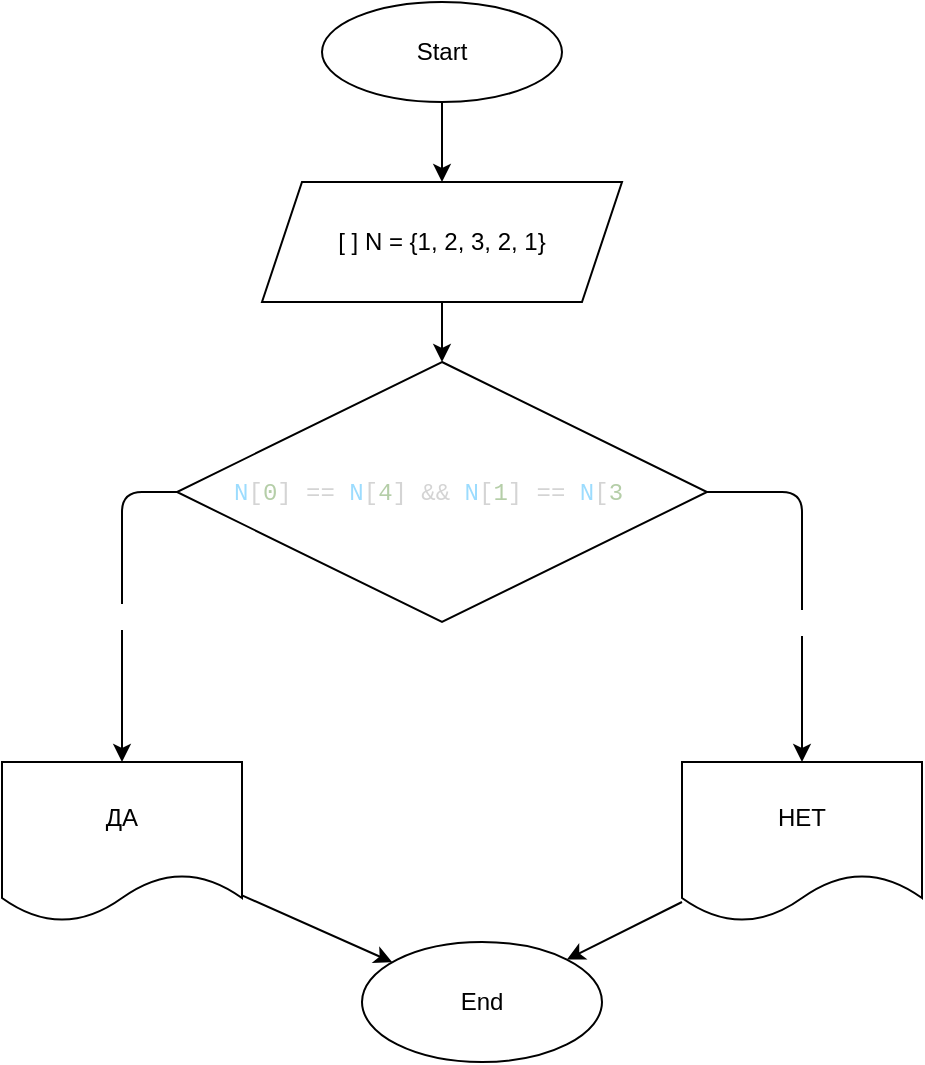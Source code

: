 <mxfile>
    <diagram id="KT8-EuwdLjT5lvgfKA9J" name="Page-1">
        <mxGraphModel dx="568" dy="477" grid="1" gridSize="10" guides="1" tooltips="1" connect="1" arrows="1" fold="1" page="1" pageScale="1" pageWidth="827" pageHeight="1169" math="0" shadow="0">
            <root>
                <mxCell id="0"/>
                <mxCell id="1" parent="0"/>
                <mxCell id="4" value="" style="edgeStyle=none;html=1;" edge="1" parent="1" source="2" target="3">
                    <mxGeometry relative="1" as="geometry"/>
                </mxCell>
                <mxCell id="2" value="Start" style="ellipse;whiteSpace=wrap;html=1;" vertex="1" parent="1">
                    <mxGeometry x="210" y="20" width="120" height="50" as="geometry"/>
                </mxCell>
                <mxCell id="12" value="" style="edgeStyle=none;html=1;fontColor=#FFFFFF;" edge="1" parent="1" source="3" target="7">
                    <mxGeometry relative="1" as="geometry"/>
                </mxCell>
                <mxCell id="3" value="[ ] N = {1, 2, 3, 2, 1}" style="shape=parallelogram;perimeter=parallelogramPerimeter;whiteSpace=wrap;html=1;fixedSize=1;" vertex="1" parent="1">
                    <mxGeometry x="180" y="110" width="180" height="60" as="geometry"/>
                </mxCell>
                <mxCell id="14" value="" style="edgeStyle=none;html=1;fontColor=#FFFFFF;exitX=0;exitY=0.5;exitDx=0;exitDy=0;" edge="1" parent="1" source="7" target="13">
                    <mxGeometry relative="1" as="geometry">
                        <Array as="points">
                            <mxPoint x="110" y="265"/>
                        </Array>
                    </mxGeometry>
                </mxCell>
                <mxCell id="21" value="Yes" style="edgeLabel;html=1;align=center;verticalAlign=middle;resizable=0;points=[];fontColor=#FFFFFF;" vertex="1" connectable="0" parent="14">
                    <mxGeometry x="0.089" relative="1" as="geometry">
                        <mxPoint y="1" as="offset"/>
                    </mxGeometry>
                </mxCell>
                <mxCell id="16" value="" style="edgeStyle=none;html=1;fontColor=#FFFFFF;exitX=1;exitY=0.5;exitDx=0;exitDy=0;" edge="1" parent="1" source="7" target="15">
                    <mxGeometry relative="1" as="geometry">
                        <Array as="points">
                            <mxPoint x="450" y="265"/>
                        </Array>
                    </mxGeometry>
                </mxCell>
                <mxCell id="22" value="No" style="edgeLabel;html=1;align=center;verticalAlign=middle;resizable=0;points=[];fontColor=#FFFFFF;" vertex="1" connectable="0" parent="16">
                    <mxGeometry x="0.101" y="3" relative="1" as="geometry">
                        <mxPoint x="-3" y="12" as="offset"/>
                    </mxGeometry>
                </mxCell>
                <mxCell id="7" value="&lt;div style=&quot;font-family: &amp;#34;menlo&amp;#34; , &amp;#34;monaco&amp;#34; , &amp;#34;courier new&amp;#34; , monospace ; line-height: 18px&quot;&gt;&lt;font color=&quot;#9cdcfe&quot;&gt;N&lt;/font&gt;&lt;font color=&quot;#d4d4d4&quot;&gt;[&lt;/font&gt;&lt;span style=&quot;color: rgb(181 , 206 , 168)&quot;&gt;0&lt;/span&gt;&lt;font color=&quot;#d4d4d4&quot;&gt;] == &lt;/font&gt;&lt;span style=&quot;color: rgb(156 , 220 , 254)&quot;&gt;N&lt;/span&gt;&lt;font color=&quot;#d4d4d4&quot;&gt;[&lt;/font&gt;&lt;span style=&quot;color: rgb(181 , 206 , 168)&quot;&gt;4&lt;/span&gt;&lt;font color=&quot;#d4d4d4&quot;&gt;] &amp;amp;&amp;amp; &lt;/font&gt;&lt;span style=&quot;color: rgb(156 , 220 , 254)&quot;&gt;N&lt;/span&gt;&lt;font color=&quot;#d4d4d4&quot;&gt;[&lt;/font&gt;&lt;span style=&quot;color: rgb(181 , 206 , 168)&quot;&gt;1&lt;/span&gt;&lt;font color=&quot;#d4d4d4&quot;&gt;] == &lt;/font&gt;&lt;span style=&quot;color: rgb(156 , 220 , 254)&quot;&gt;N&lt;/span&gt;&lt;font color=&quot;#d4d4d4&quot;&gt;[&lt;/font&gt;&lt;span style=&quot;color: rgb(181 , 206 , 168)&quot;&gt;3&lt;/span&gt;&lt;font color=&quot;#ffffff&quot;&gt;]?&lt;/font&gt;&lt;/div&gt;" style="rhombus;whiteSpace=wrap;html=1;" vertex="1" parent="1">
                    <mxGeometry x="137.5" y="200" width="265" height="130" as="geometry"/>
                </mxCell>
                <mxCell id="20" value="" style="edgeStyle=none;html=1;fontColor=#FFFFFF;" edge="1" parent="1" source="13" target="17">
                    <mxGeometry relative="1" as="geometry">
                        <mxPoint x="250" y="440" as="targetPoint"/>
                    </mxGeometry>
                </mxCell>
                <mxCell id="13" value="ДА" style="shape=document;whiteSpace=wrap;html=1;boundedLbl=1;" vertex="1" parent="1">
                    <mxGeometry x="50" y="400" width="120" height="80" as="geometry"/>
                </mxCell>
                <mxCell id="18" value="" style="edgeStyle=none;html=1;fontColor=#FFFFFF;" edge="1" parent="1" source="15" target="17">
                    <mxGeometry relative="1" as="geometry"/>
                </mxCell>
                <mxCell id="15" value="НЕТ" style="shape=document;whiteSpace=wrap;html=1;boundedLbl=1;" vertex="1" parent="1">
                    <mxGeometry x="390" y="400" width="120" height="80" as="geometry"/>
                </mxCell>
                <mxCell id="17" value="End" style="ellipse;whiteSpace=wrap;html=1;" vertex="1" parent="1">
                    <mxGeometry x="230" y="490" width="120" height="60" as="geometry"/>
                </mxCell>
            </root>
        </mxGraphModel>
    </diagram>
</mxfile>